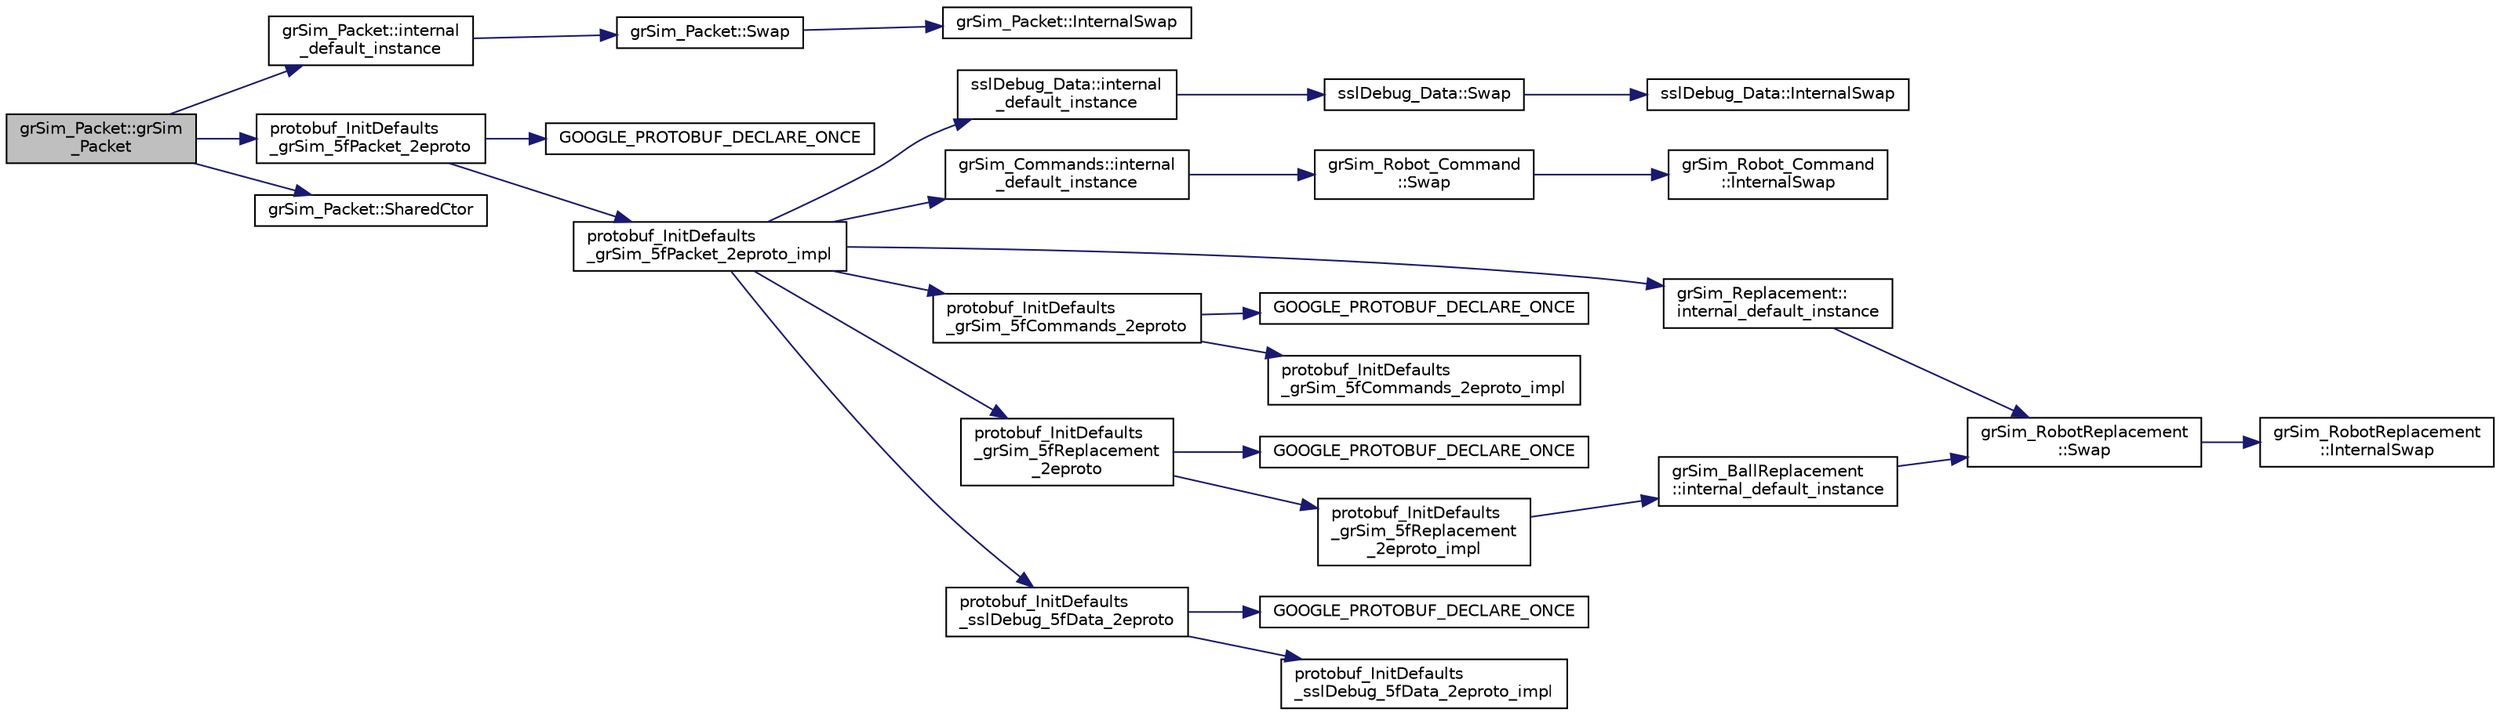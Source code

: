 digraph "grSim_Packet::grSim_Packet"
{
 // INTERACTIVE_SVG=YES
  edge [fontname="Helvetica",fontsize="10",labelfontname="Helvetica",labelfontsize="10"];
  node [fontname="Helvetica",fontsize="10",shape=record];
  rankdir="LR";
  Node1 [label="grSim_Packet::grSim\l_Packet",height=0.2,width=0.4,color="black", fillcolor="grey75", style="filled", fontcolor="black"];
  Node1 -> Node2 [color="midnightblue",fontsize="10",style="solid",fontname="Helvetica"];
  Node2 [label="grSim_Packet::internal\l_default_instance",height=0.2,width=0.4,color="black", fillcolor="white", style="filled",URL="$d3/db5/classgr_sim___packet.html#aa9a4f3205610bb00021e15b1359e7471"];
  Node2 -> Node3 [color="midnightblue",fontsize="10",style="solid",fontname="Helvetica"];
  Node3 [label="grSim_Packet::Swap",height=0.2,width=0.4,color="black", fillcolor="white", style="filled",URL="$d3/db5/classgr_sim___packet.html#aa52803212a08633a490fd6bd93e7e5bd"];
  Node3 -> Node4 [color="midnightblue",fontsize="10",style="solid",fontname="Helvetica"];
  Node4 [label="grSim_Packet::InternalSwap",height=0.2,width=0.4,color="black", fillcolor="white", style="filled",URL="$d3/db5/classgr_sim___packet.html#a5dc99b91ecc2726b4025b210c045f291"];
  Node1 -> Node5 [color="midnightblue",fontsize="10",style="solid",fontname="Helvetica"];
  Node5 [label="protobuf_InitDefaults\l_grSim_5fPacket_2eproto",height=0.2,width=0.4,color="black", fillcolor="white", style="filled",URL="$d3/d11/gr_sim___packet_8pb_8cc.html#aab0b8fa4bcae14fb8f8fac4395bd236d"];
  Node5 -> Node6 [color="midnightblue",fontsize="10",style="solid",fontname="Helvetica"];
  Node6 [label="GOOGLE_PROTOBUF_DECLARE_ONCE",height=0.2,width=0.4,color="black", fillcolor="white", style="filled",URL="$d3/d11/gr_sim___packet_8pb_8cc.html#aa5eb45f12ec448d7221e9642261d487f"];
  Node5 -> Node7 [color="midnightblue",fontsize="10",style="solid",fontname="Helvetica"];
  Node7 [label="protobuf_InitDefaults\l_grSim_5fPacket_2eproto_impl",height=0.2,width=0.4,color="black", fillcolor="white", style="filled",URL="$d3/d11/gr_sim___packet_8pb_8cc.html#aea7882998dc9801ca06f0c5b469db9c9"];
  Node7 -> Node8 [color="midnightblue",fontsize="10",style="solid",fontname="Helvetica"];
  Node8 [label="sslDebug_Data::internal\l_default_instance",height=0.2,width=0.4,color="black", fillcolor="white", style="filled",URL="$d4/d17/classssl_debug___data.html#a6c228149dad67debe9f7bb7ff372e455"];
  Node8 -> Node9 [color="midnightblue",fontsize="10",style="solid",fontname="Helvetica"];
  Node9 [label="sslDebug_Data::Swap",height=0.2,width=0.4,color="black", fillcolor="white", style="filled",URL="$d4/d17/classssl_debug___data.html#af803d7f7fe7f09ef001308777613478e"];
  Node9 -> Node10 [color="midnightblue",fontsize="10",style="solid",fontname="Helvetica"];
  Node10 [label="sslDebug_Data::InternalSwap",height=0.2,width=0.4,color="black", fillcolor="white", style="filled",URL="$d4/d17/classssl_debug___data.html#aaa637191c2ab15c4b8bfe78c6f9b098a"];
  Node7 -> Node11 [color="midnightblue",fontsize="10",style="solid",fontname="Helvetica"];
  Node11 [label="grSim_Commands::internal\l_default_instance",height=0.2,width=0.4,color="black", fillcolor="white", style="filled",URL="$d0/d13/classgr_sim___commands.html#a3098a0a4b94dd42c3be0f6b4bedbf663"];
  Node11 -> Node12 [color="midnightblue",fontsize="10",style="solid",fontname="Helvetica"];
  Node12 [label="grSim_Robot_Command\l::Swap",height=0.2,width=0.4,color="black", fillcolor="white", style="filled",URL="$d1/d68/classgr_sim___robot___command.html#a3308bdb23be31e83cb52dee2b25e000e"];
  Node12 -> Node13 [color="midnightblue",fontsize="10",style="solid",fontname="Helvetica"];
  Node13 [label="grSim_Robot_Command\l::InternalSwap",height=0.2,width=0.4,color="black", fillcolor="white", style="filled",URL="$d1/d68/classgr_sim___robot___command.html#a7b3aa15368c13307afb9bda35340540b"];
  Node7 -> Node14 [color="midnightblue",fontsize="10",style="solid",fontname="Helvetica"];
  Node14 [label="grSim_Replacement::\linternal_default_instance",height=0.2,width=0.4,color="black", fillcolor="white", style="filled",URL="$d0/de6/classgr_sim___replacement.html#a06c10c9606d45b42974d31bb43fcb204"];
  Node14 -> Node15 [color="midnightblue",fontsize="10",style="solid",fontname="Helvetica"];
  Node15 [label="grSim_RobotReplacement\l::Swap",height=0.2,width=0.4,color="black", fillcolor="white", style="filled",URL="$d5/da8/classgr_sim___robot_replacement.html#abd95074604ac37e6efea260e8a420dc1"];
  Node15 -> Node16 [color="midnightblue",fontsize="10",style="solid",fontname="Helvetica"];
  Node16 [label="grSim_RobotReplacement\l::InternalSwap",height=0.2,width=0.4,color="black", fillcolor="white", style="filled",URL="$d5/da8/classgr_sim___robot_replacement.html#a2965b7738fd7b8b18b3bc4fb90972e17"];
  Node7 -> Node17 [color="midnightblue",fontsize="10",style="solid",fontname="Helvetica"];
  Node17 [label="protobuf_InitDefaults\l_grSim_5fCommands_2eproto",height=0.2,width=0.4,color="black", fillcolor="white", style="filled",URL="$dc/d7f/gr_sim___commands_8pb_8cc.html#a2f7dca3b7b526e3d2806f08457d45345"];
  Node17 -> Node18 [color="midnightblue",fontsize="10",style="solid",fontname="Helvetica"];
  Node18 [label="GOOGLE_PROTOBUF_DECLARE_ONCE",height=0.2,width=0.4,color="black", fillcolor="white", style="filled",URL="$dc/d7f/gr_sim___commands_8pb_8cc.html#a1d3ccec64057afcccc8385041a5b5df7"];
  Node17 -> Node19 [color="midnightblue",fontsize="10",style="solid",fontname="Helvetica"];
  Node19 [label="protobuf_InitDefaults\l_grSim_5fCommands_2eproto_impl",height=0.2,width=0.4,color="black", fillcolor="white", style="filled",URL="$dc/d7f/gr_sim___commands_8pb_8cc.html#a77c7a50cc00a4980dd12286d5065de88"];
  Node7 -> Node20 [color="midnightblue",fontsize="10",style="solid",fontname="Helvetica"];
  Node20 [label="protobuf_InitDefaults\l_grSim_5fReplacement\l_2eproto",height=0.2,width=0.4,color="black", fillcolor="white", style="filled",URL="$d5/d9f/gr_sim___replacement_8pb_8cc.html#a1aa297f1fda5abc2ecd022372381811c"];
  Node20 -> Node21 [color="midnightblue",fontsize="10",style="solid",fontname="Helvetica"];
  Node21 [label="GOOGLE_PROTOBUF_DECLARE_ONCE",height=0.2,width=0.4,color="black", fillcolor="white", style="filled",URL="$d5/d9f/gr_sim___replacement_8pb_8cc.html#ab3f7cea136644b490ce480f734b0fb54"];
  Node20 -> Node22 [color="midnightblue",fontsize="10",style="solid",fontname="Helvetica"];
  Node22 [label="protobuf_InitDefaults\l_grSim_5fReplacement\l_2eproto_impl",height=0.2,width=0.4,color="black", fillcolor="white", style="filled",URL="$d5/d9f/gr_sim___replacement_8pb_8cc.html#a71a77741fa159d1aa6a82bbd246a85be"];
  Node22 -> Node23 [color="midnightblue",fontsize="10",style="solid",fontname="Helvetica"];
  Node23 [label="grSim_BallReplacement\l::internal_default_instance",height=0.2,width=0.4,color="black", fillcolor="white", style="filled",URL="$d2/db1/classgr_sim___ball_replacement.html#aa8563d85634520324f3b5f9f8791d381"];
  Node23 -> Node15 [color="midnightblue",fontsize="10",style="solid",fontname="Helvetica"];
  Node7 -> Node24 [color="midnightblue",fontsize="10",style="solid",fontname="Helvetica"];
  Node24 [label="protobuf_InitDefaults\l_sslDebug_5fData_2eproto",height=0.2,width=0.4,color="black", fillcolor="white", style="filled",URL="$de/d3d/ssl_debug___data_8pb_8cc.html#a0070070cfa76c070921a3fc2bc7c388b"];
  Node24 -> Node25 [color="midnightblue",fontsize="10",style="solid",fontname="Helvetica"];
  Node25 [label="GOOGLE_PROTOBUF_DECLARE_ONCE",height=0.2,width=0.4,color="black", fillcolor="white", style="filled",URL="$de/d3d/ssl_debug___data_8pb_8cc.html#adf2e32c6ade40588a9ca6241ec879775"];
  Node24 -> Node26 [color="midnightblue",fontsize="10",style="solid",fontname="Helvetica"];
  Node26 [label="protobuf_InitDefaults\l_sslDebug_5fData_2eproto_impl",height=0.2,width=0.4,color="black", fillcolor="white", style="filled",URL="$de/d3d/ssl_debug___data_8pb_8cc.html#a68c73c3d75dda6d2390f18d60cbb202a"];
  Node1 -> Node27 [color="midnightblue",fontsize="10",style="solid",fontname="Helvetica"];
  Node27 [label="grSim_Packet::SharedCtor",height=0.2,width=0.4,color="black", fillcolor="white", style="filled",URL="$d3/db5/classgr_sim___packet.html#a635fc0a49ecebaab72d5e454bae45cba"];
}
